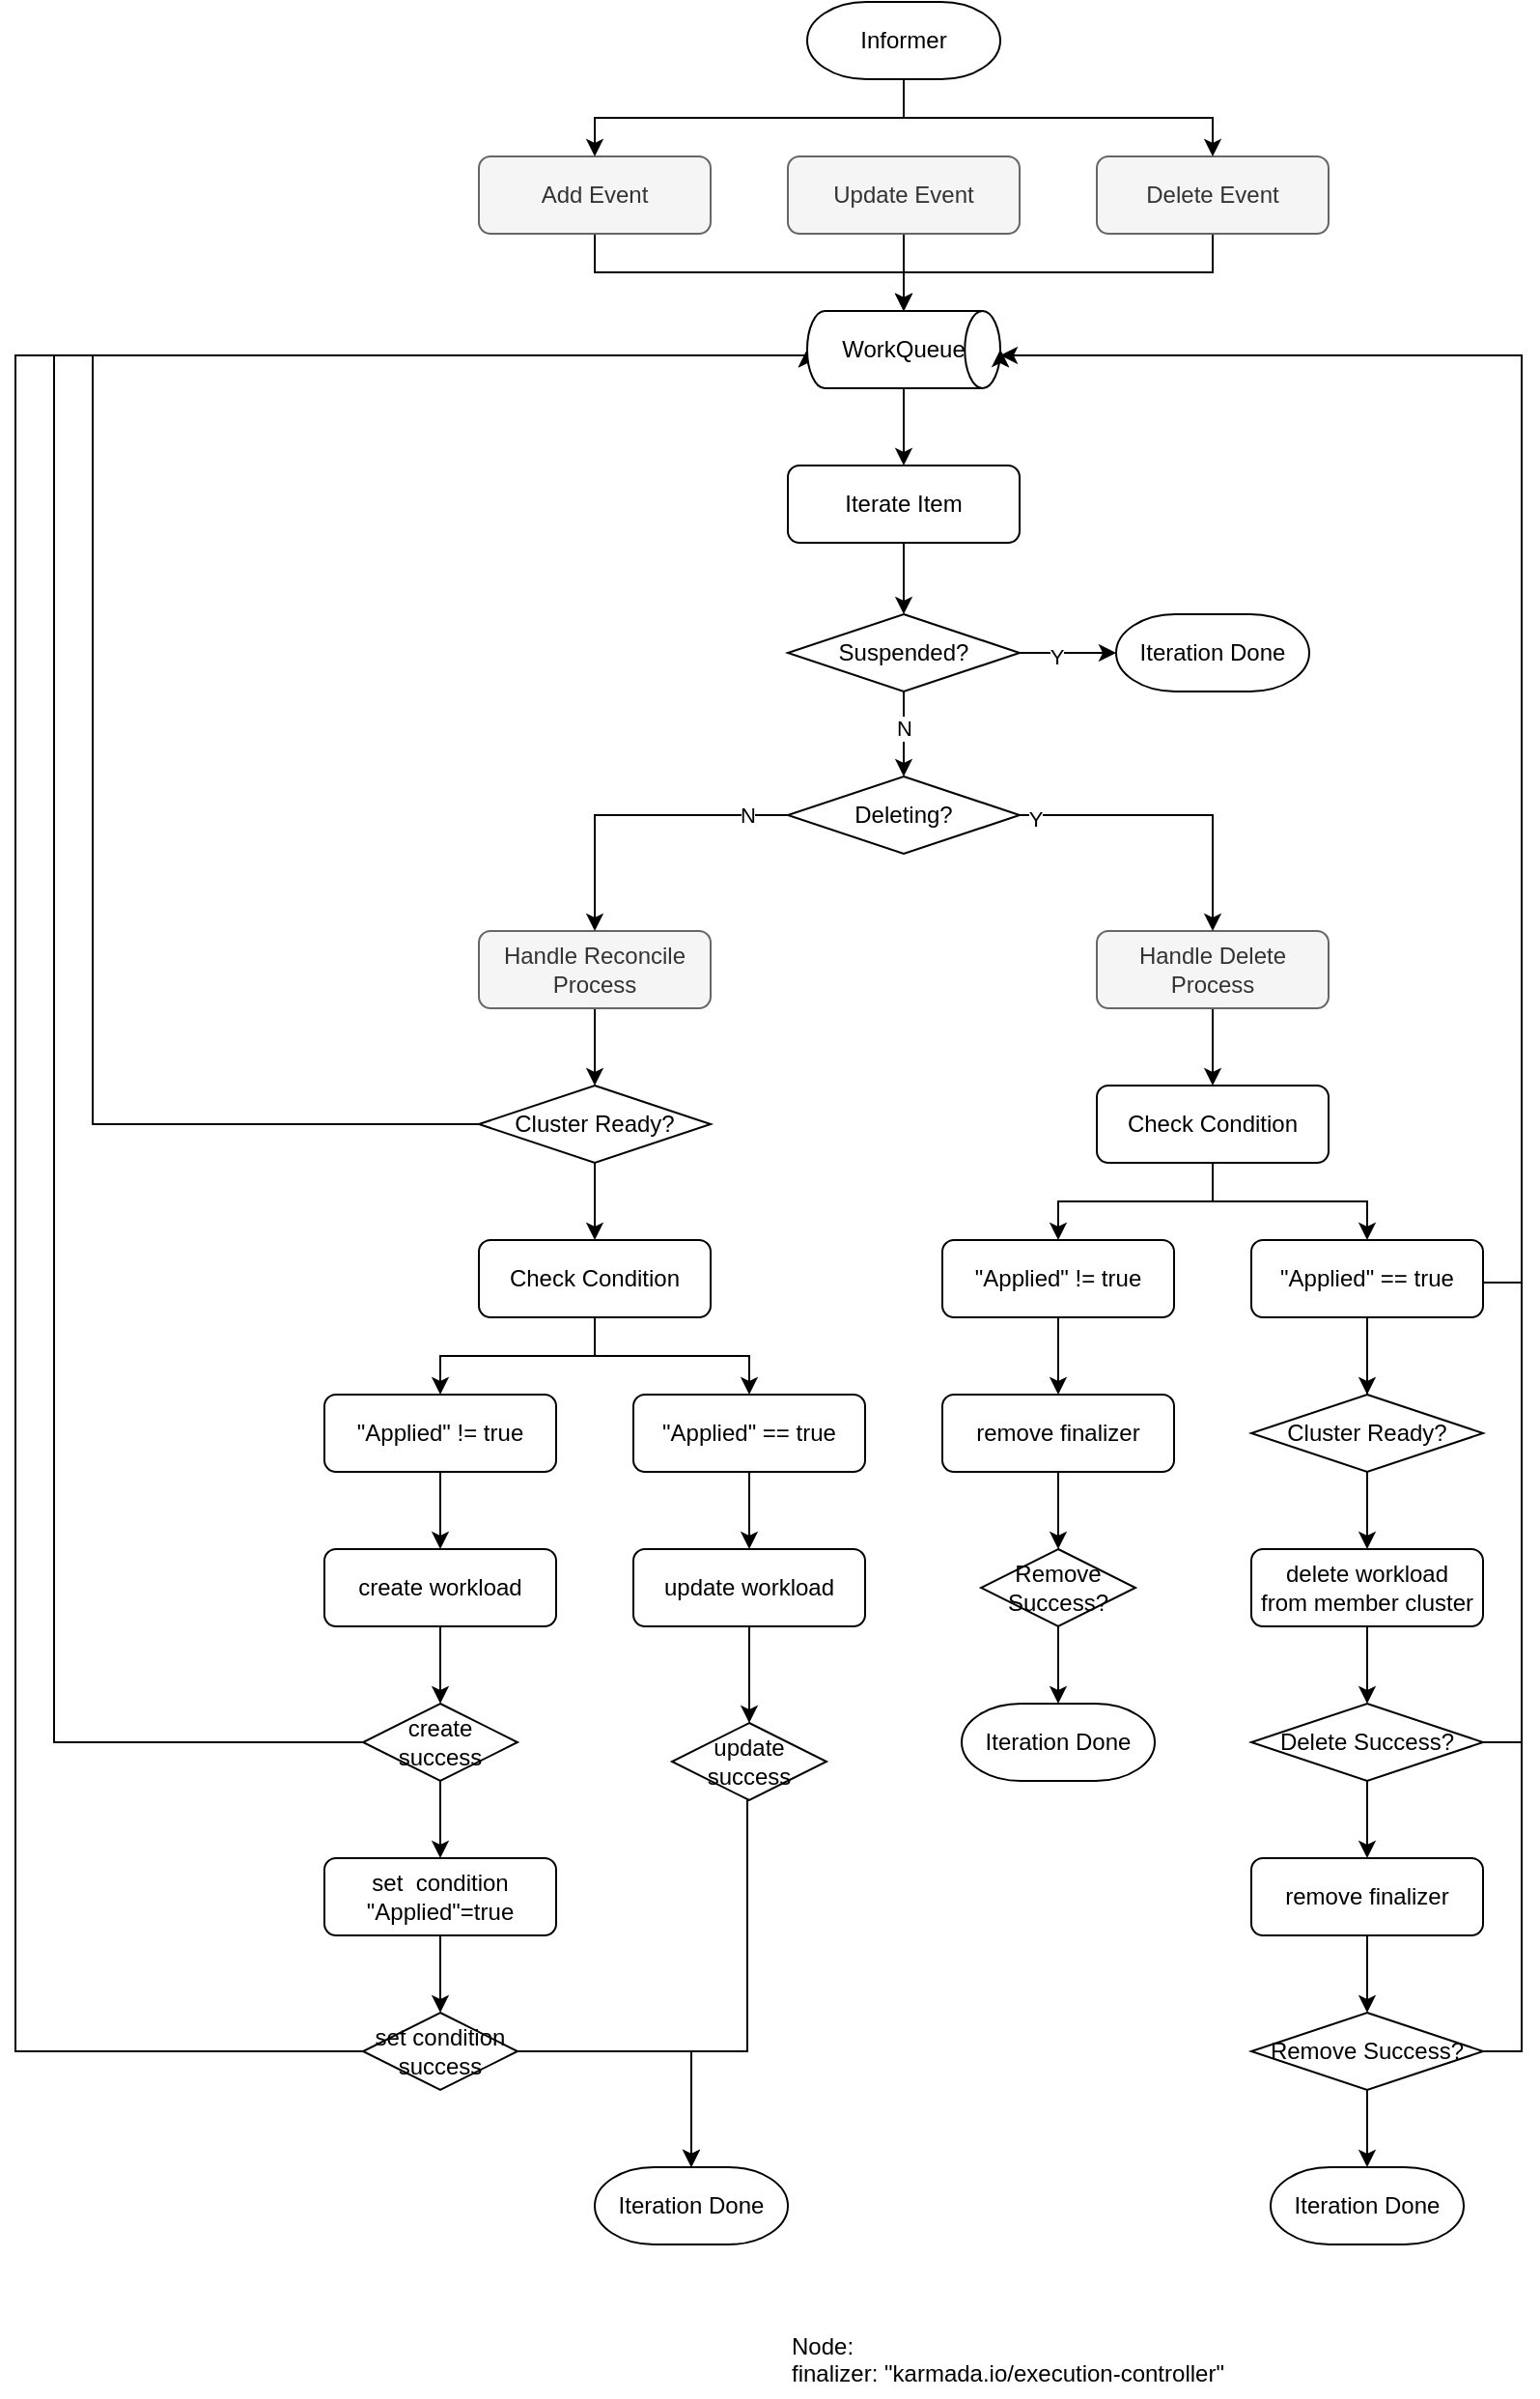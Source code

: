 <mxfile version="24.7.6"><diagram name="Page-1" id="M6yWU5w82lywSmNtNJ9b"><mxGraphModel dx="1242" dy="758" grid="1" gridSize="10" guides="1" tooltips="1" connect="1" arrows="1" fold="1" page="1" pageScale="1" pageWidth="850" pageHeight="1100" math="0" shadow="0"><root><mxCell id="0"/><mxCell id="1" parent="0"/><mxCell id="iKmUhLDMbeb4F4bpo0oE-80" value="" style="edgeStyle=orthogonalEdgeStyle;rounded=0;orthogonalLoop=1;jettySize=auto;html=1;" edge="1" parent="1" source="iKmUhLDMbeb4F4bpo0oE-2" target="iKmUhLDMbeb4F4bpo0oE-77"><mxGeometry relative="1" as="geometry"/></mxCell><mxCell id="iKmUhLDMbeb4F4bpo0oE-2" value="Iterate Item" style="rounded=1;whiteSpace=wrap;html=1;" vertex="1" parent="1"><mxGeometry x="440" y="313" width="120" height="40" as="geometry"/></mxCell><mxCell id="iKmUhLDMbeb4F4bpo0oE-3" value="" style="edgeStyle=orthogonalEdgeStyle;rounded=0;orthogonalLoop=1;jettySize=auto;html=1;" edge="1" parent="1" source="iKmUhLDMbeb4F4bpo0oE-4" target="iKmUhLDMbeb4F4bpo0oE-25"><mxGeometry relative="1" as="geometry"/></mxCell><mxCell id="iKmUhLDMbeb4F4bpo0oE-4" value="Handle Reconcile&lt;br&gt;Process" style="rounded=1;whiteSpace=wrap;html=1;fillColor=#f5f5f5;strokeColor=#666666;fontColor=#333333;" vertex="1" parent="1"><mxGeometry x="280" y="554" width="120" height="40" as="geometry"/></mxCell><mxCell id="iKmUhLDMbeb4F4bpo0oE-5" value="" style="edgeStyle=orthogonalEdgeStyle;rounded=0;orthogonalLoop=1;jettySize=auto;html=1;" edge="1" parent="1" source="iKmUhLDMbeb4F4bpo0oE-6" target="iKmUhLDMbeb4F4bpo0oE-40"><mxGeometry relative="1" as="geometry"/></mxCell><mxCell id="iKmUhLDMbeb4F4bpo0oE-6" value="Handle Delete Process" style="rounded=1;whiteSpace=wrap;html=1;fillColor=#f5f5f5;strokeColor=#666666;fontColor=#333333;" vertex="1" parent="1"><mxGeometry x="600" y="554" width="120" height="40" as="geometry"/></mxCell><mxCell id="iKmUhLDMbeb4F4bpo0oE-7" value="" style="edgeStyle=orthogonalEdgeStyle;rounded=0;orthogonalLoop=1;jettySize=auto;html=1;" edge="1" parent="1" source="iKmUhLDMbeb4F4bpo0oE-9" target="iKmUhLDMbeb4F4bpo0oE-11"><mxGeometry relative="1" as="geometry"/></mxCell><mxCell id="iKmUhLDMbeb4F4bpo0oE-8" style="edgeStyle=orthogonalEdgeStyle;rounded=0;orthogonalLoop=1;jettySize=auto;html=1;" edge="1" parent="1" source="iKmUhLDMbeb4F4bpo0oE-9"><mxGeometry relative="1" as="geometry"><mxPoint x="550" y="256" as="targetPoint"/><Array as="points"><mxPoint x="820" y="736"/><mxPoint x="820" y="256"/></Array></mxGeometry></mxCell><mxCell id="iKmUhLDMbeb4F4bpo0oE-9" value="Cluster Ready?" style="strokeWidth=1;html=1;shape=mxgraph.flowchart.decision;whiteSpace=wrap;" vertex="1" parent="1"><mxGeometry x="680" y="794" width="120" height="40" as="geometry"/></mxCell><mxCell id="iKmUhLDMbeb4F4bpo0oE-10" value="" style="edgeStyle=orthogonalEdgeStyle;rounded=0;orthogonalLoop=1;jettySize=auto;html=1;" edge="1" parent="1" source="iKmUhLDMbeb4F4bpo0oE-11" target="iKmUhLDMbeb4F4bpo0oE-72"><mxGeometry relative="1" as="geometry"/></mxCell><mxCell id="iKmUhLDMbeb4F4bpo0oE-11" value="delete workload&lt;br&gt;from member cluster" style="rounded=1;whiteSpace=wrap;html=1;" vertex="1" parent="1"><mxGeometry x="680" y="874" width="120" height="40" as="geometry"/></mxCell><mxCell id="iKmUhLDMbeb4F4bpo0oE-12" value="" style="edgeStyle=orthogonalEdgeStyle;rounded=0;orthogonalLoop=1;jettySize=auto;html=1;" edge="1" parent="1" source="iKmUhLDMbeb4F4bpo0oE-72" target="iKmUhLDMbeb4F4bpo0oE-14"><mxGeometry relative="1" as="geometry"/></mxCell><mxCell id="iKmUhLDMbeb4F4bpo0oE-13" value="" style="edgeStyle=orthogonalEdgeStyle;rounded=0;orthogonalLoop=1;jettySize=auto;html=1;" edge="1" parent="1" source="iKmUhLDMbeb4F4bpo0oE-14" target="iKmUhLDMbeb4F4bpo0oE-17"><mxGeometry relative="1" as="geometry"/></mxCell><mxCell id="iKmUhLDMbeb4F4bpo0oE-14" value="remove finalizer" style="rounded=1;whiteSpace=wrap;html=1;" vertex="1" parent="1"><mxGeometry x="680" y="1034" width="120" height="40" as="geometry"/></mxCell><mxCell id="iKmUhLDMbeb4F4bpo0oE-15" value="" style="edgeStyle=orthogonalEdgeStyle;rounded=0;orthogonalLoop=1;jettySize=auto;html=1;" edge="1" parent="1" source="iKmUhLDMbeb4F4bpo0oE-17" target="iKmUhLDMbeb4F4bpo0oE-73"><mxGeometry relative="1" as="geometry"/></mxCell><mxCell id="iKmUhLDMbeb4F4bpo0oE-16" style="edgeStyle=orthogonalEdgeStyle;rounded=0;orthogonalLoop=1;jettySize=auto;html=1;entryX=1;entryY=0.5;entryDx=0;entryDy=0;entryPerimeter=0;" edge="1" parent="1" source="iKmUhLDMbeb4F4bpo0oE-17" target="iKmUhLDMbeb4F4bpo0oE-67"><mxGeometry relative="1" as="geometry"><Array as="points"><mxPoint x="820" y="1134"/><mxPoint x="820" y="256"/><mxPoint x="550" y="256"/></Array></mxGeometry></mxCell><mxCell id="iKmUhLDMbeb4F4bpo0oE-17" value="Remove Success?" style="strokeWidth=1;html=1;shape=mxgraph.flowchart.decision;whiteSpace=wrap;" vertex="1" parent="1"><mxGeometry x="680" y="1114" width="120" height="40" as="geometry"/></mxCell><mxCell id="iKmUhLDMbeb4F4bpo0oE-18" style="edgeStyle=orthogonalEdgeStyle;rounded=0;orthogonalLoop=1;jettySize=auto;html=1;entryX=0.5;entryY=0;entryDx=0;entryDy=0;" edge="1" parent="1" source="iKmUhLDMbeb4F4bpo0oE-22" target="iKmUhLDMbeb4F4bpo0oE-6"><mxGeometry relative="1" as="geometry"/></mxCell><mxCell id="iKmUhLDMbeb4F4bpo0oE-19" value="Y" style="edgeLabel;html=1;align=center;verticalAlign=middle;resizable=0;points=[];" vertex="1" connectable="0" parent="iKmUhLDMbeb4F4bpo0oE-18"><mxGeometry x="-0.904" y="-2" relative="1" as="geometry"><mxPoint as="offset"/></mxGeometry></mxCell><mxCell id="iKmUhLDMbeb4F4bpo0oE-20" style="edgeStyle=orthogonalEdgeStyle;rounded=0;orthogonalLoop=1;jettySize=auto;html=1;entryX=0.5;entryY=0;entryDx=0;entryDy=0;" edge="1" parent="1" source="iKmUhLDMbeb4F4bpo0oE-22" target="iKmUhLDMbeb4F4bpo0oE-4"><mxGeometry relative="1" as="geometry"/></mxCell><mxCell id="iKmUhLDMbeb4F4bpo0oE-21" value="N" style="edgeLabel;html=1;align=center;verticalAlign=middle;resizable=0;points=[];" vertex="1" connectable="0" parent="iKmUhLDMbeb4F4bpo0oE-20"><mxGeometry x="-0.73" relative="1" as="geometry"><mxPoint as="offset"/></mxGeometry></mxCell><mxCell id="iKmUhLDMbeb4F4bpo0oE-22" value="Deleting?" style="strokeWidth=1;html=1;shape=mxgraph.flowchart.decision;whiteSpace=wrap;" vertex="1" parent="1"><mxGeometry x="440" y="474" width="120" height="40" as="geometry"/></mxCell><mxCell id="iKmUhLDMbeb4F4bpo0oE-23" value="" style="edgeStyle=orthogonalEdgeStyle;rounded=0;orthogonalLoop=1;jettySize=auto;html=1;" edge="1" parent="1" source="iKmUhLDMbeb4F4bpo0oE-25" target="iKmUhLDMbeb4F4bpo0oE-28"><mxGeometry relative="1" as="geometry"/></mxCell><mxCell id="iKmUhLDMbeb4F4bpo0oE-24" style="edgeStyle=orthogonalEdgeStyle;rounded=0;orthogonalLoop=1;jettySize=auto;html=1;entryX=0;entryY=0.5;entryDx=0;entryDy=0;entryPerimeter=0;" edge="1" parent="1" source="iKmUhLDMbeb4F4bpo0oE-25" target="iKmUhLDMbeb4F4bpo0oE-67"><mxGeometry relative="1" as="geometry"><Array as="points"><mxPoint x="80" y="654"/><mxPoint x="80" y="256"/><mxPoint x="450" y="256"/></Array></mxGeometry></mxCell><mxCell id="iKmUhLDMbeb4F4bpo0oE-25" value="Cluster Ready?" style="strokeWidth=1;html=1;shape=mxgraph.flowchart.decision;whiteSpace=wrap;" vertex="1" parent="1"><mxGeometry x="280" y="634" width="120" height="40" as="geometry"/></mxCell><mxCell id="iKmUhLDMbeb4F4bpo0oE-26" style="edgeStyle=orthogonalEdgeStyle;rounded=0;orthogonalLoop=1;jettySize=auto;html=1;entryX=0.5;entryY=0;entryDx=0;entryDy=0;" edge="1" parent="1" source="iKmUhLDMbeb4F4bpo0oE-28" target="iKmUhLDMbeb4F4bpo0oE-74"><mxGeometry relative="1" as="geometry"/></mxCell><mxCell id="iKmUhLDMbeb4F4bpo0oE-27" style="edgeStyle=orthogonalEdgeStyle;rounded=0;orthogonalLoop=1;jettySize=auto;html=1;entryX=0.5;entryY=0;entryDx=0;entryDy=0;" edge="1" parent="1" source="iKmUhLDMbeb4F4bpo0oE-28" target="iKmUhLDMbeb4F4bpo0oE-69"><mxGeometry relative="1" as="geometry"/></mxCell><mxCell id="iKmUhLDMbeb4F4bpo0oE-28" value="Check Condition" style="rounded=1;whiteSpace=wrap;html=1;" vertex="1" parent="1"><mxGeometry x="280" y="714" width="120" height="40" as="geometry"/></mxCell><mxCell id="iKmUhLDMbeb4F4bpo0oE-29" value="" style="edgeStyle=orthogonalEdgeStyle;rounded=0;orthogonalLoop=1;jettySize=auto;html=1;" edge="1" parent="1" source="iKmUhLDMbeb4F4bpo0oE-74" target="iKmUhLDMbeb4F4bpo0oE-32"><mxGeometry relative="1" as="geometry"/></mxCell><mxCell id="iKmUhLDMbeb4F4bpo0oE-30" value="" style="edgeStyle=orthogonalEdgeStyle;rounded=0;orthogonalLoop=1;jettySize=auto;html=1;fontColor=#000000;" edge="1" parent="1" source="iKmUhLDMbeb4F4bpo0oE-69" target="iKmUhLDMbeb4F4bpo0oE-36"><mxGeometry relative="1" as="geometry"/></mxCell><mxCell id="iKmUhLDMbeb4F4bpo0oE-31" value="" style="edgeStyle=orthogonalEdgeStyle;rounded=0;orthogonalLoop=1;jettySize=auto;html=1;fontColor=#000000;" edge="1" parent="1" source="iKmUhLDMbeb4F4bpo0oE-32" target="iKmUhLDMbeb4F4bpo0oE-51"><mxGeometry relative="1" as="geometry"/></mxCell><mxCell id="iKmUhLDMbeb4F4bpo0oE-32" value="create workload" style="rounded=1;whiteSpace=wrap;html=1;" vertex="1" parent="1"><mxGeometry x="200" y="874" width="120" height="40" as="geometry"/></mxCell><mxCell id="iKmUhLDMbeb4F4bpo0oE-33" value="" style="edgeStyle=orthogonalEdgeStyle;rounded=0;orthogonalLoop=1;jettySize=auto;html=1;fontColor=#000000;" edge="1" parent="1" source="iKmUhLDMbeb4F4bpo0oE-34" target="iKmUhLDMbeb4F4bpo0oE-54"><mxGeometry relative="1" as="geometry"/></mxCell><mxCell id="iKmUhLDMbeb4F4bpo0oE-34" value="set&amp;nbsp; condition&lt;br&gt;&quot;Applied&quot;=true" style="rounded=1;whiteSpace=wrap;html=1;fontColor=#000000;" vertex="1" parent="1"><mxGeometry x="200" y="1034" width="120" height="40" as="geometry"/></mxCell><mxCell id="iKmUhLDMbeb4F4bpo0oE-35" value="" style="edgeStyle=orthogonalEdgeStyle;rounded=0;orthogonalLoop=1;jettySize=auto;html=1;fontColor=#000000;" edge="1" parent="1" source="iKmUhLDMbeb4F4bpo0oE-36" target="iKmUhLDMbeb4F4bpo0oE-56"><mxGeometry relative="1" as="geometry"/></mxCell><mxCell id="iKmUhLDMbeb4F4bpo0oE-36" value="update workload" style="rounded=1;whiteSpace=wrap;html=1;" vertex="1" parent="1"><mxGeometry x="360" y="874" width="120" height="40" as="geometry"/></mxCell><mxCell id="iKmUhLDMbeb4F4bpo0oE-37" value="Iteration Done" style="strokeWidth=1;html=1;shape=mxgraph.flowchart.terminator;whiteSpace=wrap;align=center;" vertex="1" parent="1"><mxGeometry x="340" y="1194" width="100" height="40" as="geometry"/></mxCell><mxCell id="iKmUhLDMbeb4F4bpo0oE-38" value="" style="edgeStyle=orthogonalEdgeStyle;rounded=0;orthogonalLoop=1;jettySize=auto;html=1;" edge="1" parent="1" source="iKmUhLDMbeb4F4bpo0oE-40" target="iKmUhLDMbeb4F4bpo0oE-42"><mxGeometry relative="1" as="geometry"/></mxCell><mxCell id="iKmUhLDMbeb4F4bpo0oE-39" style="edgeStyle=orthogonalEdgeStyle;rounded=0;orthogonalLoop=1;jettySize=auto;html=1;entryX=0.5;entryY=0;entryDx=0;entryDy=0;" edge="1" parent="1" source="iKmUhLDMbeb4F4bpo0oE-40" target="iKmUhLDMbeb4F4bpo0oE-70"><mxGeometry relative="1" as="geometry"/></mxCell><mxCell id="iKmUhLDMbeb4F4bpo0oE-40" value="Check Condition" style="rounded=1;whiteSpace=wrap;html=1;" vertex="1" parent="1"><mxGeometry x="600" y="634" width="120" height="40" as="geometry"/></mxCell><mxCell id="iKmUhLDMbeb4F4bpo0oE-41" value="" style="edgeStyle=orthogonalEdgeStyle;rounded=0;orthogonalLoop=1;jettySize=auto;html=1;" edge="1" parent="1" source="iKmUhLDMbeb4F4bpo0oE-42" target="iKmUhLDMbeb4F4bpo0oE-45"><mxGeometry relative="1" as="geometry"/></mxCell><mxCell id="iKmUhLDMbeb4F4bpo0oE-42" value="&quot;Applied&quot; != true" style="rounded=1;whiteSpace=wrap;html=1;" vertex="1" parent="1"><mxGeometry x="520" y="714" width="120" height="40" as="geometry"/></mxCell><mxCell id="iKmUhLDMbeb4F4bpo0oE-43" value="" style="edgeStyle=orthogonalEdgeStyle;rounded=0;orthogonalLoop=1;jettySize=auto;html=1;" edge="1" parent="1" source="iKmUhLDMbeb4F4bpo0oE-70" target="iKmUhLDMbeb4F4bpo0oE-9"><mxGeometry relative="1" as="geometry"/></mxCell><mxCell id="iKmUhLDMbeb4F4bpo0oE-44" value="" style="edgeStyle=orthogonalEdgeStyle;rounded=0;orthogonalLoop=1;jettySize=auto;html=1;" edge="1" parent="1" source="iKmUhLDMbeb4F4bpo0oE-45" target="iKmUhLDMbeb4F4bpo0oE-47"><mxGeometry relative="1" as="geometry"/></mxCell><mxCell id="iKmUhLDMbeb4F4bpo0oE-45" value="remove finalizer" style="rounded=1;whiteSpace=wrap;html=1;" vertex="1" parent="1"><mxGeometry x="520" y="794" width="120" height="40" as="geometry"/></mxCell><mxCell id="iKmUhLDMbeb4F4bpo0oE-46" style="edgeStyle=orthogonalEdgeStyle;rounded=0;orthogonalLoop=1;jettySize=auto;html=1;entryX=0.5;entryY=0;entryDx=0;entryDy=0;entryPerimeter=0;" edge="1" parent="1" source="iKmUhLDMbeb4F4bpo0oE-47" target="iKmUhLDMbeb4F4bpo0oE-48"><mxGeometry relative="1" as="geometry"/></mxCell><mxCell id="iKmUhLDMbeb4F4bpo0oE-47" value="Remove Success?" style="strokeWidth=1;html=1;shape=mxgraph.flowchart.decision;whiteSpace=wrap;" vertex="1" parent="1"><mxGeometry x="540" y="874" width="80" height="40" as="geometry"/></mxCell><mxCell id="iKmUhLDMbeb4F4bpo0oE-48" value="Iteration Done" style="strokeWidth=1;html=1;shape=mxgraph.flowchart.terminator;whiteSpace=wrap;align=center;" vertex="1" parent="1"><mxGeometry x="530" y="954" width="100" height="40" as="geometry"/></mxCell><mxCell id="iKmUhLDMbeb4F4bpo0oE-49" value="" style="edgeStyle=orthogonalEdgeStyle;rounded=0;orthogonalLoop=1;jettySize=auto;html=1;fontColor=#000000;" edge="1" parent="1" source="iKmUhLDMbeb4F4bpo0oE-51" target="iKmUhLDMbeb4F4bpo0oE-34"><mxGeometry relative="1" as="geometry"/></mxCell><mxCell id="iKmUhLDMbeb4F4bpo0oE-50" style="edgeStyle=orthogonalEdgeStyle;rounded=0;orthogonalLoop=1;jettySize=auto;html=1;fontColor=#000000;entryX=0;entryY=0.5;entryDx=0;entryDy=0;entryPerimeter=0;exitX=0;exitY=0.5;exitDx=0;exitDy=0;exitPerimeter=0;" edge="1" parent="1" source="iKmUhLDMbeb4F4bpo0oE-51" target="iKmUhLDMbeb4F4bpo0oE-67"><mxGeometry relative="1" as="geometry"><mxPoint x="440" y="336" as="targetPoint"/><Array as="points"><mxPoint x="60" y="974"/><mxPoint x="60" y="256"/><mxPoint x="450" y="256"/></Array></mxGeometry></mxCell><mxCell id="iKmUhLDMbeb4F4bpo0oE-51" value="create&lt;br&gt;success" style="strokeWidth=1;html=1;shape=mxgraph.flowchart.decision;whiteSpace=wrap;" vertex="1" parent="1"><mxGeometry x="220" y="954" width="80" height="40" as="geometry"/></mxCell><mxCell id="iKmUhLDMbeb4F4bpo0oE-52" value="" style="edgeStyle=orthogonalEdgeStyle;rounded=0;orthogonalLoop=1;jettySize=auto;html=1;fontColor=#000000;" edge="1" parent="1" source="iKmUhLDMbeb4F4bpo0oE-54" target="iKmUhLDMbeb4F4bpo0oE-37"><mxGeometry relative="1" as="geometry"/></mxCell><mxCell id="iKmUhLDMbeb4F4bpo0oE-53" style="edgeStyle=orthogonalEdgeStyle;rounded=0;orthogonalLoop=1;jettySize=auto;html=1;fontColor=#000000;entryX=0;entryY=0.5;entryDx=0;entryDy=0;entryPerimeter=0;" edge="1" parent="1" source="iKmUhLDMbeb4F4bpo0oE-54" target="iKmUhLDMbeb4F4bpo0oE-67"><mxGeometry relative="1" as="geometry"><mxPoint x="440" y="334" as="targetPoint"/><Array as="points"><mxPoint x="40" y="1134"/><mxPoint x="40" y="256"/><mxPoint x="450" y="256"/></Array></mxGeometry></mxCell><mxCell id="iKmUhLDMbeb4F4bpo0oE-54" value="set condition&lt;br&gt;success" style="strokeWidth=1;html=1;shape=mxgraph.flowchart.decision;whiteSpace=wrap;" vertex="1" parent="1"><mxGeometry x="220" y="1114" width="80" height="40" as="geometry"/></mxCell><mxCell id="iKmUhLDMbeb4F4bpo0oE-55" style="edgeStyle=orthogonalEdgeStyle;rounded=0;orthogonalLoop=1;jettySize=auto;html=1;entryX=0.5;entryY=0;entryDx=0;entryDy=0;entryPerimeter=0;fontColor=#000000;exitX=0.5;exitY=1;exitDx=0;exitDy=0;exitPerimeter=0;" edge="1" parent="1" source="iKmUhLDMbeb4F4bpo0oE-56" target="iKmUhLDMbeb4F4bpo0oE-37"><mxGeometry relative="1" as="geometry"><Array as="points"><mxPoint x="419" y="1004"/><mxPoint x="419" y="1134"/><mxPoint x="390" y="1134"/></Array></mxGeometry></mxCell><mxCell id="iKmUhLDMbeb4F4bpo0oE-56" value="update&lt;br&gt;success" style="strokeWidth=1;html=1;shape=mxgraph.flowchart.decision;whiteSpace=wrap;" vertex="1" parent="1"><mxGeometry x="380" y="964" width="80" height="40" as="geometry"/></mxCell><mxCell id="iKmUhLDMbeb4F4bpo0oE-57" style="edgeStyle=orthogonalEdgeStyle;rounded=0;orthogonalLoop=1;jettySize=auto;html=1;" edge="1" parent="1" source="iKmUhLDMbeb4F4bpo0oE-58" target="iKmUhLDMbeb4F4bpo0oE-67"><mxGeometry relative="1" as="geometry"><Array as="points"><mxPoint x="340" y="213"/><mxPoint x="500" y="213"/></Array></mxGeometry></mxCell><mxCell id="iKmUhLDMbeb4F4bpo0oE-58" value="Add Event" style="rounded=1;whiteSpace=wrap;html=1;labelBackgroundColor=none;fillColor=#f5f5f5;strokeColor=#666666;fontColor=#333333;" vertex="1" parent="1"><mxGeometry x="280" y="153" width="120" height="40" as="geometry"/></mxCell><mxCell id="iKmUhLDMbeb4F4bpo0oE-59" style="edgeStyle=orthogonalEdgeStyle;rounded=0;orthogonalLoop=1;jettySize=auto;html=1;entryX=0.5;entryY=0;entryDx=0;entryDy=0;entryPerimeter=0;" edge="1" parent="1" source="iKmUhLDMbeb4F4bpo0oE-60" target="iKmUhLDMbeb4F4bpo0oE-67"><mxGeometry relative="1" as="geometry"><Array as="points"><mxPoint x="660" y="213"/><mxPoint x="500" y="213"/></Array></mxGeometry></mxCell><mxCell id="iKmUhLDMbeb4F4bpo0oE-60" value="Delete Event" style="rounded=1;whiteSpace=wrap;html=1;fillColor=#f5f5f5;strokeColor=#666666;fontColor=#333333;" vertex="1" parent="1"><mxGeometry x="600" y="153" width="120" height="40" as="geometry"/></mxCell><mxCell id="iKmUhLDMbeb4F4bpo0oE-61" style="edgeStyle=orthogonalEdgeStyle;rounded=0;orthogonalLoop=1;jettySize=auto;html=1;exitX=0.5;exitY=1;exitDx=0;exitDy=0;exitPerimeter=0;" edge="1" parent="1" source="iKmUhLDMbeb4F4bpo0oE-63" target="iKmUhLDMbeb4F4bpo0oE-58"><mxGeometry relative="1" as="geometry"/></mxCell><mxCell id="iKmUhLDMbeb4F4bpo0oE-62" style="edgeStyle=orthogonalEdgeStyle;rounded=0;orthogonalLoop=1;jettySize=auto;html=1;entryX=0.5;entryY=0;entryDx=0;entryDy=0;exitX=0.5;exitY=1;exitDx=0;exitDy=0;exitPerimeter=0;" edge="1" parent="1" source="iKmUhLDMbeb4F4bpo0oE-63" target="iKmUhLDMbeb4F4bpo0oE-60"><mxGeometry relative="1" as="geometry"/></mxCell><mxCell id="iKmUhLDMbeb4F4bpo0oE-63" value="Informer" style="strokeWidth=1;html=1;shape=mxgraph.flowchart.terminator;whiteSpace=wrap;" vertex="1" parent="1"><mxGeometry x="450" y="73" width="100" height="40" as="geometry"/></mxCell><mxCell id="iKmUhLDMbeb4F4bpo0oE-64" value="" style="edgeStyle=orthogonalEdgeStyle;rounded=0;orthogonalLoop=1;jettySize=auto;html=1;" edge="1" parent="1" source="iKmUhLDMbeb4F4bpo0oE-65" target="iKmUhLDMbeb4F4bpo0oE-67"><mxGeometry relative="1" as="geometry"/></mxCell><mxCell id="iKmUhLDMbeb4F4bpo0oE-65" value="Update Event" style="rounded=1;whiteSpace=wrap;html=1;labelBackgroundColor=none;fillColor=#f5f5f5;strokeColor=#666666;fontColor=#333333;" vertex="1" parent="1"><mxGeometry x="440" y="153" width="120" height="40" as="geometry"/></mxCell><mxCell id="iKmUhLDMbeb4F4bpo0oE-66" value="" style="edgeStyle=orthogonalEdgeStyle;rounded=0;orthogonalLoop=1;jettySize=auto;html=1;" edge="1" parent="1" source="iKmUhLDMbeb4F4bpo0oE-67" target="iKmUhLDMbeb4F4bpo0oE-2"><mxGeometry relative="1" as="geometry"/></mxCell><mxCell id="iKmUhLDMbeb4F4bpo0oE-67" value="WorkQueue" style="strokeWidth=1;html=1;shape=mxgraph.flowchart.direct_data;whiteSpace=wrap;" vertex="1" parent="1"><mxGeometry x="450" y="233" width="100" height="40" as="geometry"/></mxCell><mxCell id="iKmUhLDMbeb4F4bpo0oE-68" value="&lt;span&gt;Node:&amp;nbsp;&lt;br&gt;&lt;/span&gt;&lt;span&gt;finalizer: &quot;karmada.io/execution-controller&quot;&lt;/span&gt;" style="text;html=1;strokeColor=none;fillColor=none;align=left;verticalAlign=top;whiteSpace=wrap;rounded=0;" vertex="1" parent="1"><mxGeometry x="440" y="1273" width="380" height="40" as="geometry"/></mxCell><mxCell id="iKmUhLDMbeb4F4bpo0oE-69" value="&quot;Applied&quot; == true" style="rounded=1;whiteSpace=wrap;html=1;" vertex="1" parent="1"><mxGeometry x="360" y="794" width="120" height="40" as="geometry"/></mxCell><mxCell id="iKmUhLDMbeb4F4bpo0oE-70" value="&quot;Applied&quot; == true" style="rounded=1;whiteSpace=wrap;html=1;" vertex="1" parent="1"><mxGeometry x="680" y="714" width="120" height="40" as="geometry"/></mxCell><mxCell id="iKmUhLDMbeb4F4bpo0oE-71" style="edgeStyle=orthogonalEdgeStyle;rounded=0;orthogonalLoop=1;jettySize=auto;html=1;entryX=1;entryY=0.5;entryDx=0;entryDy=0;entryPerimeter=0;" edge="1" parent="1" source="iKmUhLDMbeb4F4bpo0oE-72" target="iKmUhLDMbeb4F4bpo0oE-67"><mxGeometry relative="1" as="geometry"><Array as="points"><mxPoint x="820" y="974"/><mxPoint x="820" y="256"/><mxPoint x="550" y="256"/></Array></mxGeometry></mxCell><mxCell id="iKmUhLDMbeb4F4bpo0oE-72" value="Delete Success?" style="strokeWidth=1;html=1;shape=mxgraph.flowchart.decision;whiteSpace=wrap;" vertex="1" parent="1"><mxGeometry x="680" y="954" width="120" height="40" as="geometry"/></mxCell><mxCell id="iKmUhLDMbeb4F4bpo0oE-73" value="Iteration Done" style="strokeWidth=1;html=1;shape=mxgraph.flowchart.terminator;whiteSpace=wrap;align=center;" vertex="1" parent="1"><mxGeometry x="690" y="1194" width="100" height="40" as="geometry"/></mxCell><mxCell id="iKmUhLDMbeb4F4bpo0oE-74" value="&quot;Applied&quot; != true" style="rounded=1;whiteSpace=wrap;html=1;" vertex="1" parent="1"><mxGeometry x="200" y="794" width="120" height="40" as="geometry"/></mxCell><mxCell id="iKmUhLDMbeb4F4bpo0oE-79" value="" style="edgeStyle=orthogonalEdgeStyle;rounded=0;orthogonalLoop=1;jettySize=auto;html=1;" edge="1" parent="1" source="iKmUhLDMbeb4F4bpo0oE-77" target="iKmUhLDMbeb4F4bpo0oE-78"><mxGeometry relative="1" as="geometry"/></mxCell><mxCell id="iKmUhLDMbeb4F4bpo0oE-83" value="Y" style="edgeLabel;html=1;align=center;verticalAlign=middle;resizable=0;points=[];" vertex="1" connectable="0" parent="iKmUhLDMbeb4F4bpo0oE-79"><mxGeometry x="-0.24" y="-2" relative="1" as="geometry"><mxPoint as="offset"/></mxGeometry></mxCell><mxCell id="iKmUhLDMbeb4F4bpo0oE-81" value="" style="edgeStyle=orthogonalEdgeStyle;rounded=0;orthogonalLoop=1;jettySize=auto;html=1;" edge="1" parent="1" source="iKmUhLDMbeb4F4bpo0oE-77" target="iKmUhLDMbeb4F4bpo0oE-22"><mxGeometry relative="1" as="geometry"/></mxCell><mxCell id="iKmUhLDMbeb4F4bpo0oE-82" value="N" style="edgeLabel;html=1;align=center;verticalAlign=middle;resizable=0;points=[];" vertex="1" connectable="0" parent="iKmUhLDMbeb4F4bpo0oE-81"><mxGeometry x="0.091" y="1" relative="1" as="geometry"><mxPoint x="-1" y="-5" as="offset"/></mxGeometry></mxCell><mxCell id="iKmUhLDMbeb4F4bpo0oE-77" value="Suspended?" style="strokeWidth=1;html=1;shape=mxgraph.flowchart.decision;whiteSpace=wrap;" vertex="1" parent="1"><mxGeometry x="440" y="390" width="120" height="40" as="geometry"/></mxCell><mxCell id="iKmUhLDMbeb4F4bpo0oE-78" value="Iteration Done" style="strokeWidth=1;html=1;shape=mxgraph.flowchart.terminator;whiteSpace=wrap;align=center;" vertex="1" parent="1"><mxGeometry x="610" y="390" width="100" height="40" as="geometry"/></mxCell></root></mxGraphModel></diagram></mxfile>
